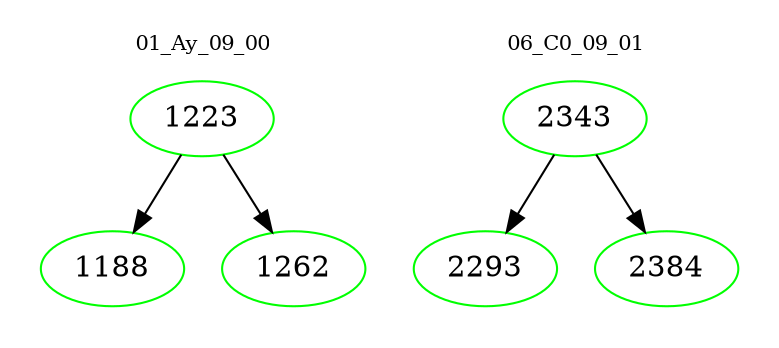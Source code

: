 digraph{
subgraph cluster_0 {
color = white
label = "01_Ay_09_00";
fontsize=10;
T0_1223 [label="1223", color="green"]
T0_1223 -> T0_1188 [color="black"]
T0_1188 [label="1188", color="green"]
T0_1223 -> T0_1262 [color="black"]
T0_1262 [label="1262", color="green"]
}
subgraph cluster_1 {
color = white
label = "06_C0_09_01";
fontsize=10;
T1_2343 [label="2343", color="green"]
T1_2343 -> T1_2293 [color="black"]
T1_2293 [label="2293", color="green"]
T1_2343 -> T1_2384 [color="black"]
T1_2384 [label="2384", color="green"]
}
}
